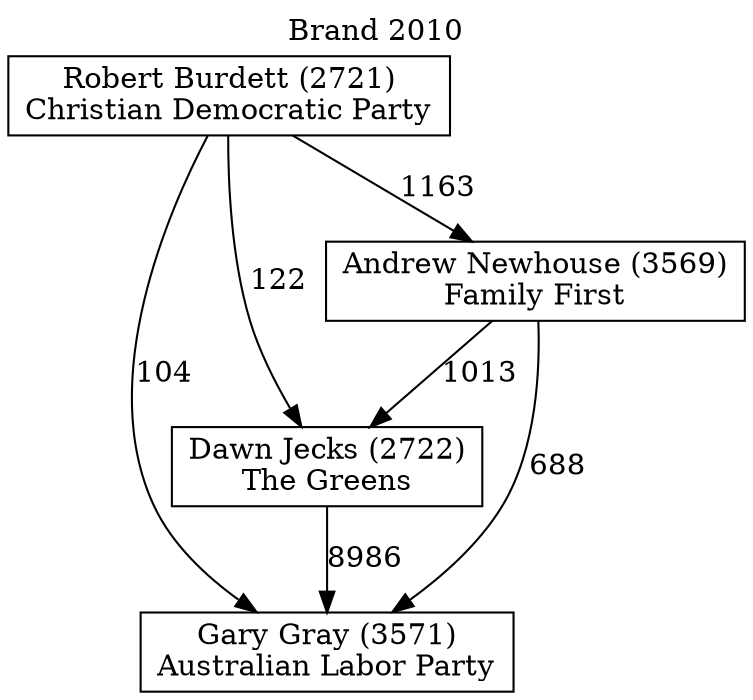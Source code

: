 // House preference flow
digraph "Gary Gray (3571)_Brand_2010" {
	graph [label="Brand 2010" labelloc=t mclimit=10]
	node [shape=box]
	"Gary Gray (3571)" [label="Gary Gray (3571)
Australian Labor Party"]
	"Dawn Jecks (2722)" [label="Dawn Jecks (2722)
The Greens"]
	"Andrew Newhouse (3569)" [label="Andrew Newhouse (3569)
Family First"]
	"Robert Burdett (2721)" [label="Robert Burdett (2721)
Christian Democratic Party"]
	"Dawn Jecks (2722)" -> "Gary Gray (3571)" [label=8986]
	"Andrew Newhouse (3569)" -> "Dawn Jecks (2722)" [label=1013]
	"Robert Burdett (2721)" -> "Andrew Newhouse (3569)" [label=1163]
	"Andrew Newhouse (3569)" -> "Gary Gray (3571)" [label=688]
	"Robert Burdett (2721)" -> "Gary Gray (3571)" [label=104]
	"Robert Burdett (2721)" -> "Dawn Jecks (2722)" [label=122]
}
